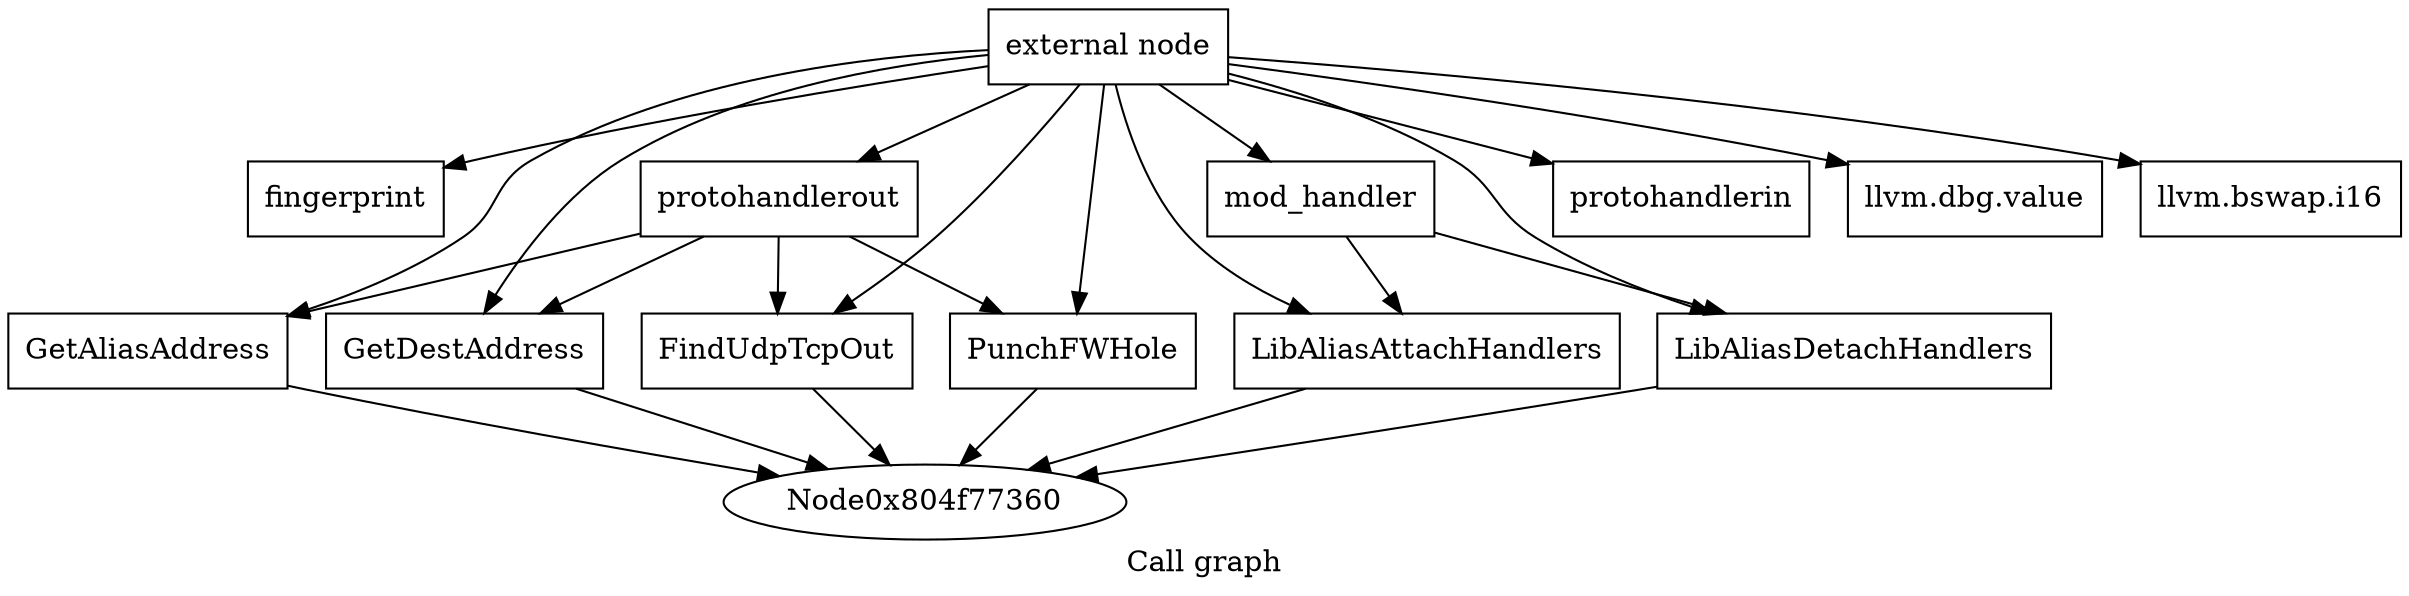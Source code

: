 digraph "Call graph" {
	label="Call graph";

	Node0x804f77330 [shape=record,label="{external node}"];
	Node0x804f77330 -> Node0x804f773c0;
	Node0x804f77330 -> Node0x804f77420;
	Node0x804f77330 -> Node0x804f77600;
	Node0x804f77330 -> Node0x804f77660;
	Node0x804f77330 -> Node0x804f776c0;
	Node0x804f77330 -> Node0x804f77480;
	Node0x804f77330 -> Node0x804f774e0;
	Node0x804f77330 -> Node0x804f77540;
	Node0x804f77330 -> Node0x804f775a0;
	Node0x804f77330 -> Node0x804f77720;
	Node0x804f77330 -> Node0x804f77780;
	Node0x804f77330 -> Node0x804f777e0;
	Node0x804f773c0 [shape=record,label="{fingerprint}"];
	Node0x804f77420 [shape=record,label="{protohandlerout}"];
	Node0x804f77420 -> Node0x804f77480;
	Node0x804f77420 -> Node0x804f774e0;
	Node0x804f77420 -> Node0x804f77540;
	Node0x804f77420 -> Node0x804f775a0;
	Node0x804f77600 [shape=record,label="{protohandlerin}"];
	Node0x804f77660 [shape=record,label="{llvm.dbg.value}"];
	Node0x804f776c0 [shape=record,label="{llvm.bswap.i16}"];
	Node0x804f77480 [shape=record,label="{GetAliasAddress}"];
	Node0x804f77480 -> Node0x804f77360;
	Node0x804f774e0 [shape=record,label="{GetDestAddress}"];
	Node0x804f774e0 -> Node0x804f77360;
	Node0x804f77540 [shape=record,label="{FindUdpTcpOut}"];
	Node0x804f77540 -> Node0x804f77360;
	Node0x804f775a0 [shape=record,label="{PunchFWHole}"];
	Node0x804f775a0 -> Node0x804f77360;
	Node0x804f77720 [shape=record,label="{mod_handler}"];
	Node0x804f77720 -> Node0x804f77780;
	Node0x804f77720 -> Node0x804f777e0;
	Node0x804f77780 [shape=record,label="{LibAliasAttachHandlers}"];
	Node0x804f77780 -> Node0x804f77360;
	Node0x804f777e0 [shape=record,label="{LibAliasDetachHandlers}"];
	Node0x804f777e0 -> Node0x804f77360;
}
